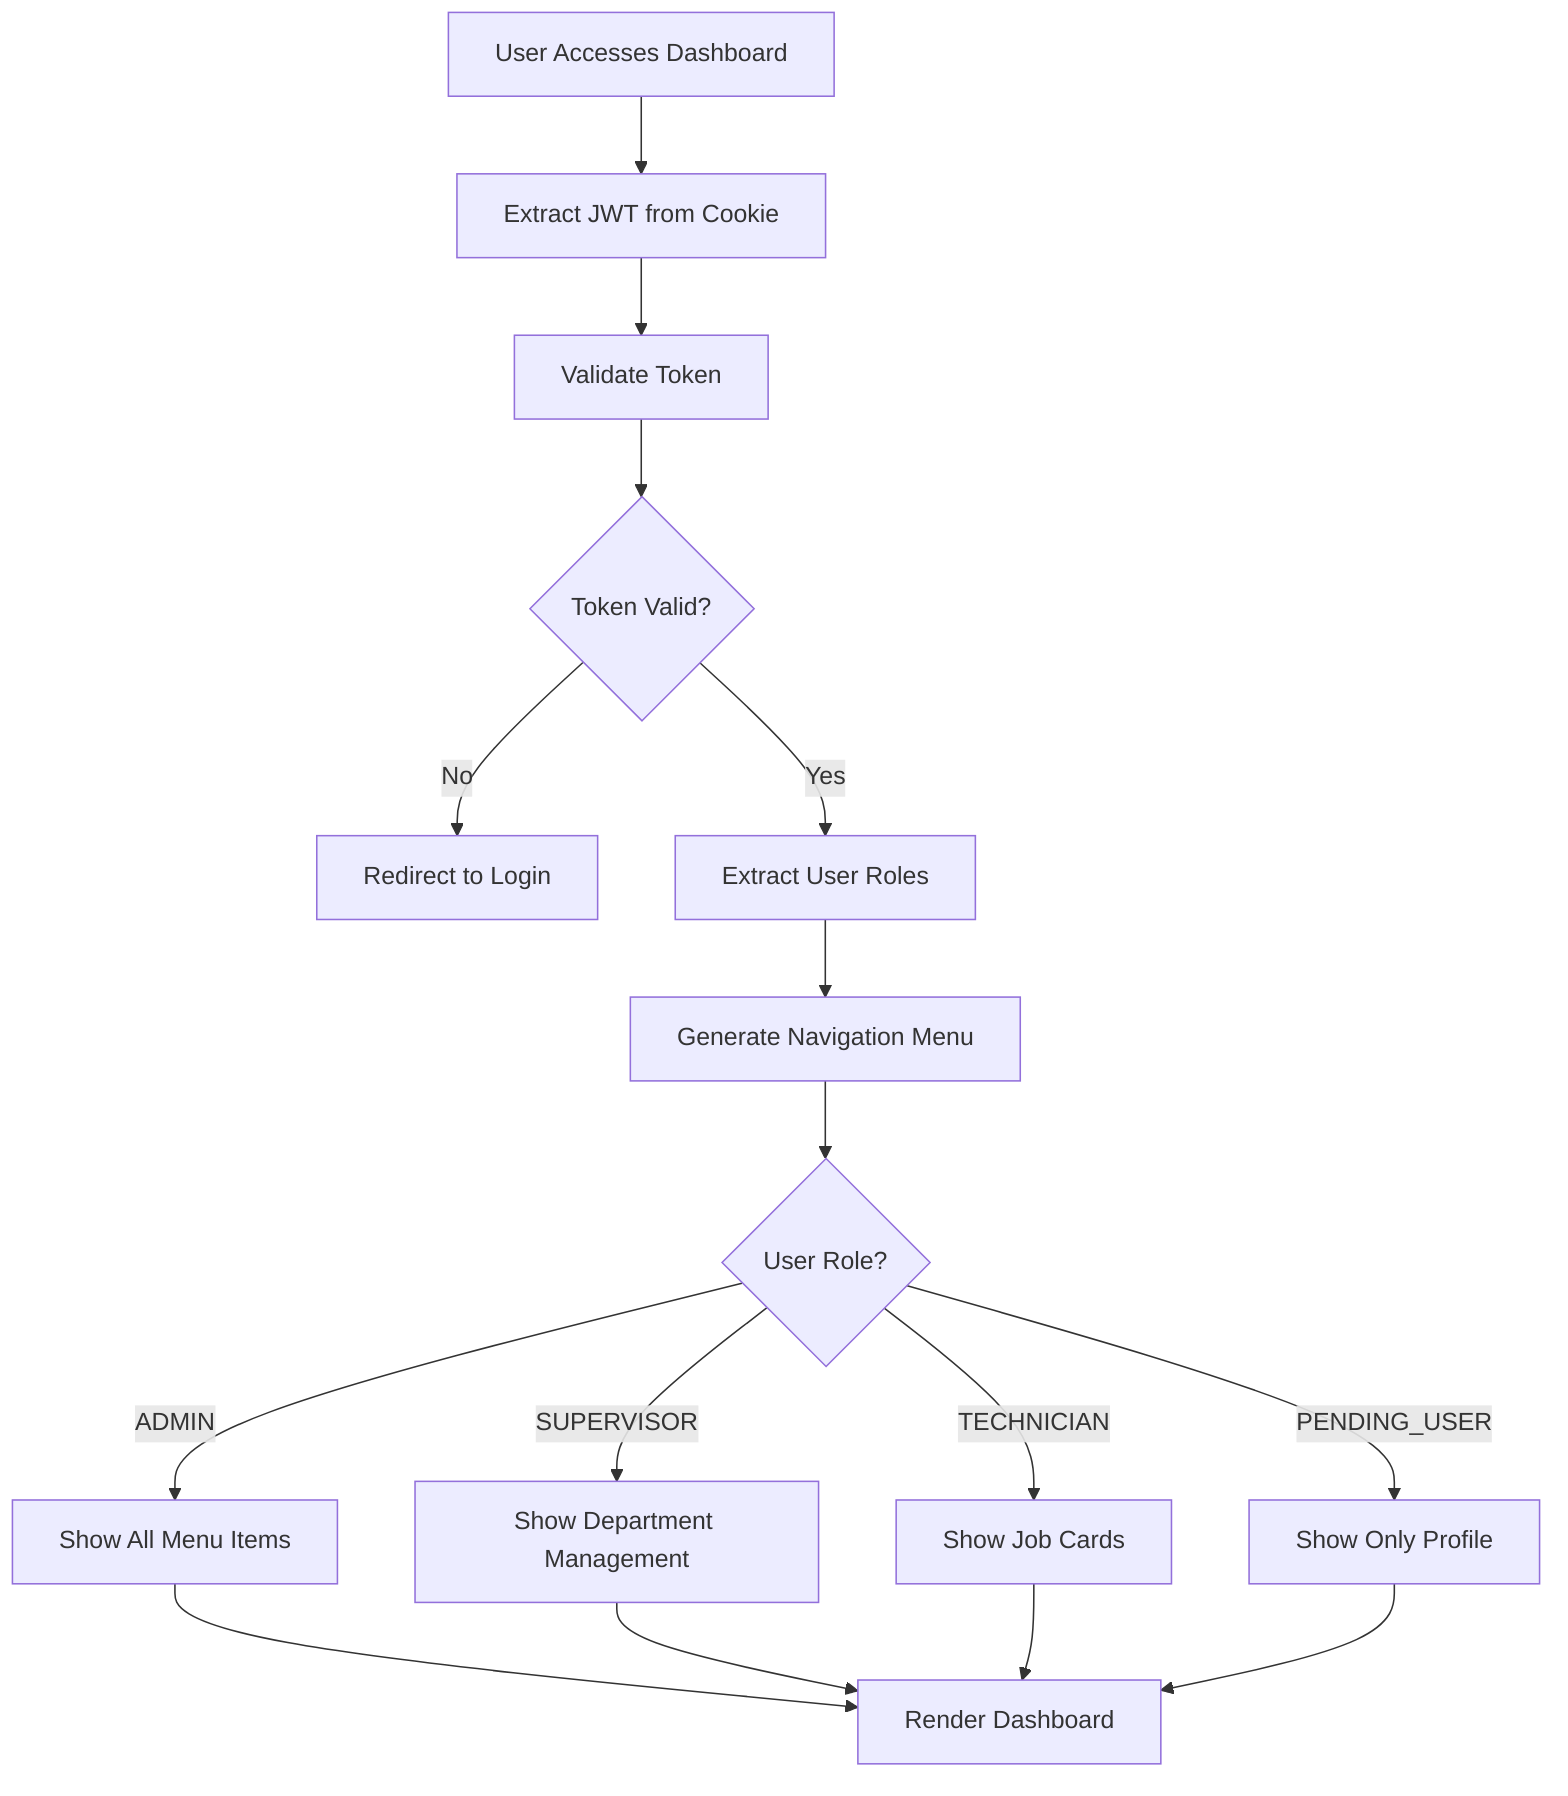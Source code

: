 flowchart TD
    A[User Accesses Dashboard] --> B[Extract JWT from Cookie]
    B --> C[Validate Token]
    C --> D{Token Valid?}

    D -->|No| E[Redirect to Login]
    D -->|Yes| F[Extract User Roles]

    F --> G[Generate Navigation Menu]
    G --> H{User Role?}

    H -->|ADMIN| I[Show All Menu Items]
    H -->|SUPERVISOR| J[Show Department Management]
    H -->|TECHNICIAN| K[Show Job Cards]
    H -->|PENDING_USER| L[Show Only Profile]

    I --> M[Render Dashboard]
    J --> M
    K --> M
    L --> M